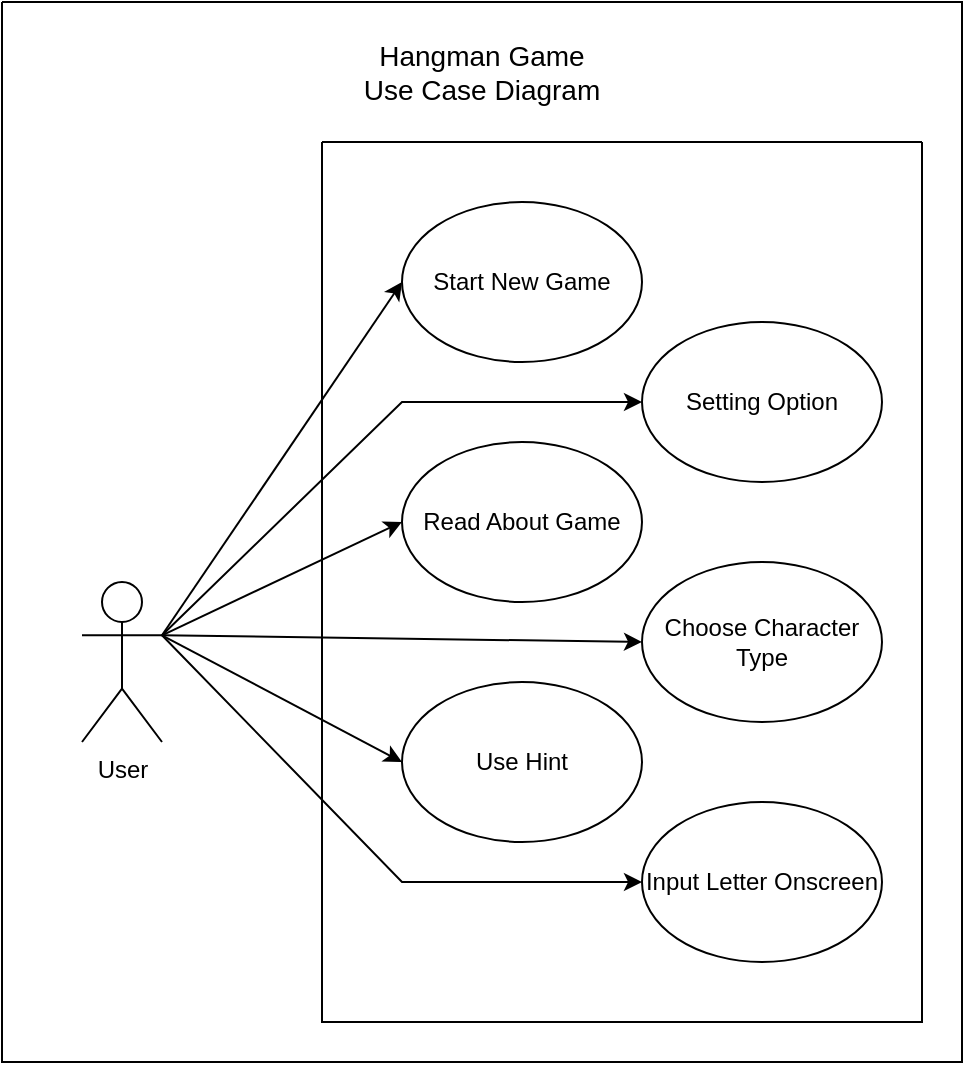 <mxfile version="20.8.16" type="device" pages="2"><diagram name="Halaman-1" id="fcvKWsRxQebtTKJX7GZz"><mxGraphModel dx="794" dy="514" grid="1" gridSize="10" guides="1" tooltips="1" connect="1" arrows="1" fold="1" page="1" pageScale="1" pageWidth="827" pageHeight="1169" math="0" shadow="0"><root><mxCell id="0"/><mxCell id="1" parent="0"/><mxCell id="pg9VGv_vlzLdqwQeLBTa-12" style="rounded=0;orthogonalLoop=1;jettySize=auto;html=1;exitX=1;exitY=0.333;exitDx=0;exitDy=0;exitPerimeter=0;entryX=0;entryY=0.5;entryDx=0;entryDy=0;" parent="1" source="7-Xn8mY7zpQXRPbQLfqL-1" target="7-Xn8mY7zpQXRPbQLfqL-4" edge="1"><mxGeometry relative="1" as="geometry"/></mxCell><mxCell id="pg9VGv_vlzLdqwQeLBTa-13" style="rounded=0;orthogonalLoop=1;jettySize=auto;html=1;exitX=1;exitY=0.333;exitDx=0;exitDy=0;exitPerimeter=0;entryX=0;entryY=0.5;entryDx=0;entryDy=0;" parent="1" source="7-Xn8mY7zpQXRPbQLfqL-1" target="7-Xn8mY7zpQXRPbQLfqL-5" edge="1"><mxGeometry relative="1" as="geometry"><Array as="points"><mxPoint x="240" y="240"/></Array></mxGeometry></mxCell><mxCell id="pg9VGv_vlzLdqwQeLBTa-14" style="rounded=0;orthogonalLoop=1;jettySize=auto;html=1;exitX=1;exitY=0.333;exitDx=0;exitDy=0;exitPerimeter=0;entryX=0;entryY=0.5;entryDx=0;entryDy=0;" parent="1" source="7-Xn8mY7zpQXRPbQLfqL-1" target="7-Xn8mY7zpQXRPbQLfqL-6" edge="1"><mxGeometry relative="1" as="geometry"/></mxCell><mxCell id="pg9VGv_vlzLdqwQeLBTa-15" style="rounded=0;orthogonalLoop=1;jettySize=auto;html=1;exitX=1;exitY=0.333;exitDx=0;exitDy=0;exitPerimeter=0;entryX=0;entryY=0.5;entryDx=0;entryDy=0;" parent="1" source="7-Xn8mY7zpQXRPbQLfqL-1" target="7-Xn8mY7zpQXRPbQLfqL-7" edge="1"><mxGeometry relative="1" as="geometry"/></mxCell><mxCell id="pg9VGv_vlzLdqwQeLBTa-16" style="rounded=0;orthogonalLoop=1;jettySize=auto;html=1;exitX=1;exitY=0.333;exitDx=0;exitDy=0;exitPerimeter=0;entryX=0;entryY=0.5;entryDx=0;entryDy=0;" parent="1" source="7-Xn8mY7zpQXRPbQLfqL-1" target="pg9VGv_vlzLdqwQeLBTa-1" edge="1"><mxGeometry relative="1" as="geometry"/></mxCell><mxCell id="pg9VGv_vlzLdqwQeLBTa-17" style="rounded=0;orthogonalLoop=1;jettySize=auto;html=1;exitX=1;exitY=0.333;exitDx=0;exitDy=0;exitPerimeter=0;entryX=0;entryY=0.5;entryDx=0;entryDy=0;" parent="1" source="7-Xn8mY7zpQXRPbQLfqL-1" target="pg9VGv_vlzLdqwQeLBTa-3" edge="1"><mxGeometry relative="1" as="geometry"><Array as="points"><mxPoint x="240" y="480"/></Array></mxGeometry></mxCell><mxCell id="7-Xn8mY7zpQXRPbQLfqL-1" value="User" style="shape=umlActor;verticalLabelPosition=bottom;verticalAlign=top;html=1;outlineConnect=0;" parent="1" vertex="1"><mxGeometry x="80" y="330" width="40" height="80" as="geometry"/></mxCell><mxCell id="7-Xn8mY7zpQXRPbQLfqL-2" value="" style="swimlane;startSize=0;" parent="1" vertex="1"><mxGeometry x="200" y="110" width="300" height="440" as="geometry"/></mxCell><mxCell id="7-Xn8mY7zpQXRPbQLfqL-4" value="Start New Game" style="ellipse;whiteSpace=wrap;html=1;" parent="7-Xn8mY7zpQXRPbQLfqL-2" vertex="1"><mxGeometry x="40" y="30" width="120" height="80" as="geometry"/></mxCell><mxCell id="7-Xn8mY7zpQXRPbQLfqL-5" value="Setting Option" style="ellipse;whiteSpace=wrap;html=1;" parent="7-Xn8mY7zpQXRPbQLfqL-2" vertex="1"><mxGeometry x="160" y="90" width="120" height="80" as="geometry"/></mxCell><mxCell id="7-Xn8mY7zpQXRPbQLfqL-6" value="Read About Game" style="ellipse;whiteSpace=wrap;html=1;" parent="7-Xn8mY7zpQXRPbQLfqL-2" vertex="1"><mxGeometry x="40" y="150" width="120" height="80" as="geometry"/></mxCell><mxCell id="7-Xn8mY7zpQXRPbQLfqL-7" value="Choose Character Type" style="ellipse;whiteSpace=wrap;html=1;" parent="7-Xn8mY7zpQXRPbQLfqL-2" vertex="1"><mxGeometry x="160" y="210" width="120" height="80" as="geometry"/></mxCell><mxCell id="pg9VGv_vlzLdqwQeLBTa-1" value="Use Hint" style="ellipse;whiteSpace=wrap;html=1;" parent="7-Xn8mY7zpQXRPbQLfqL-2" vertex="1"><mxGeometry x="40" y="270" width="120" height="80" as="geometry"/></mxCell><mxCell id="pg9VGv_vlzLdqwQeLBTa-3" value="Input Letter Onscreen" style="ellipse;whiteSpace=wrap;html=1;" parent="7-Xn8mY7zpQXRPbQLfqL-2" vertex="1"><mxGeometry x="160" y="330" width="120" height="80" as="geometry"/></mxCell><mxCell id="pg9VGv_vlzLdqwQeLBTa-19" value="Hangman Game&lt;br style=&quot;font-size: 14px;&quot;&gt;Use Case Diagram" style="text;html=1;strokeColor=none;fillColor=none;align=center;verticalAlign=middle;whiteSpace=wrap;rounded=0;fontSize=14;" parent="1" vertex="1"><mxGeometry x="180" y="60" width="200" height="30" as="geometry"/></mxCell><mxCell id="pg9VGv_vlzLdqwQeLBTa-20" value="" style="endArrow=none;html=1;rounded=0;" parent="1" edge="1"><mxGeometry width="50" height="50" relative="1" as="geometry"><mxPoint x="40" y="40" as="sourcePoint"/><mxPoint x="40" y="40" as="targetPoint"/><Array as="points"><mxPoint x="520" y="40"/><mxPoint x="520" y="570"/><mxPoint x="40" y="570"/></Array></mxGeometry></mxCell></root></mxGraphModel></diagram><diagram id="GU45LrbkW1xalYTblJYw" name="Halaman-2"><mxGraphModel dx="794" dy="514" grid="1" gridSize="10" guides="1" tooltips="1" connect="1" arrows="1" fold="1" page="1" pageScale="1" pageWidth="827" pageHeight="1169" math="0" shadow="0"><root><mxCell id="0"/><mxCell id="1" parent="0"/><mxCell id="PgEtGas0cAjA2NafbY3M-2" value="&lt;p style=&quot;margin:0px;margin-top:4px;text-align:center;&quot;&gt;&lt;i&gt;&amp;lt;&amp;lt;Interface&amp;gt;&amp;gt;&lt;/i&gt;&lt;br&gt;&lt;b&gt;Questiom&lt;/b&gt;&lt;/p&gt;&lt;hr size=&quot;1&quot;&gt;&lt;p style=&quot;margin:0px;margin-left:4px;&quot;&gt;+ categories: Arra&lt;span style=&quot;background-color: initial;&quot;&gt;y&lt;/span&gt;&lt;/p&gt;&lt;p style=&quot;margin:0px;margin-left:4px;&quot;&gt;+ hints: Array&lt;/p&gt;&lt;hr size=&quot;1&quot;&gt;&lt;p style=&quot;margin:0px;margin-left:4px;&quot;&gt;+ get_categories()&lt;br&gt;+ get_hints()&lt;/p&gt;" style="verticalAlign=top;align=left;overflow=fill;fontSize=12;fontFamily=Helvetica;html=1;whiteSpace=wrap;" parent="1" vertex="1"><mxGeometry x="360" y="120" width="200" height="140" as="geometry"/></mxCell><mxCell id="PgEtGas0cAjA2NafbY3M-3" value="&lt;p style=&quot;margin:0px;margin-top:4px;text-align:center;&quot;&gt;&lt;i&gt;&amp;lt;&amp;lt;Interface&amp;gt;&amp;gt;&lt;/i&gt;&lt;br&gt;&lt;b&gt;Player&lt;/b&gt;&lt;/p&gt;&lt;hr size=&quot;1&quot;&gt;&lt;p style=&quot;margin:0px;margin-left:4px;&quot;&gt;+ lives: Int&lt;br&gt;+ gender: Array&lt;/p&gt;&lt;p style=&quot;margin:0px;margin-left:4px;&quot;&gt;+ username: String&lt;/p&gt;&lt;hr size=&quot;1&quot;&gt;&lt;p style=&quot;margin:0px;margin-left:4px;&quot;&gt;+ get_lives()&lt;br&gt;+ get_gender()&lt;/p&gt;&lt;p style=&quot;margin:0px;margin-left:4px;&quot;&gt;+ get_username()&lt;/p&gt;" style="verticalAlign=top;align=left;overflow=fill;fontSize=12;fontFamily=Helvetica;html=1;whiteSpace=wrap;" parent="1" vertex="1"><mxGeometry x="640" y="120" width="200" height="140" as="geometry"/></mxCell></root></mxGraphModel></diagram></mxfile>